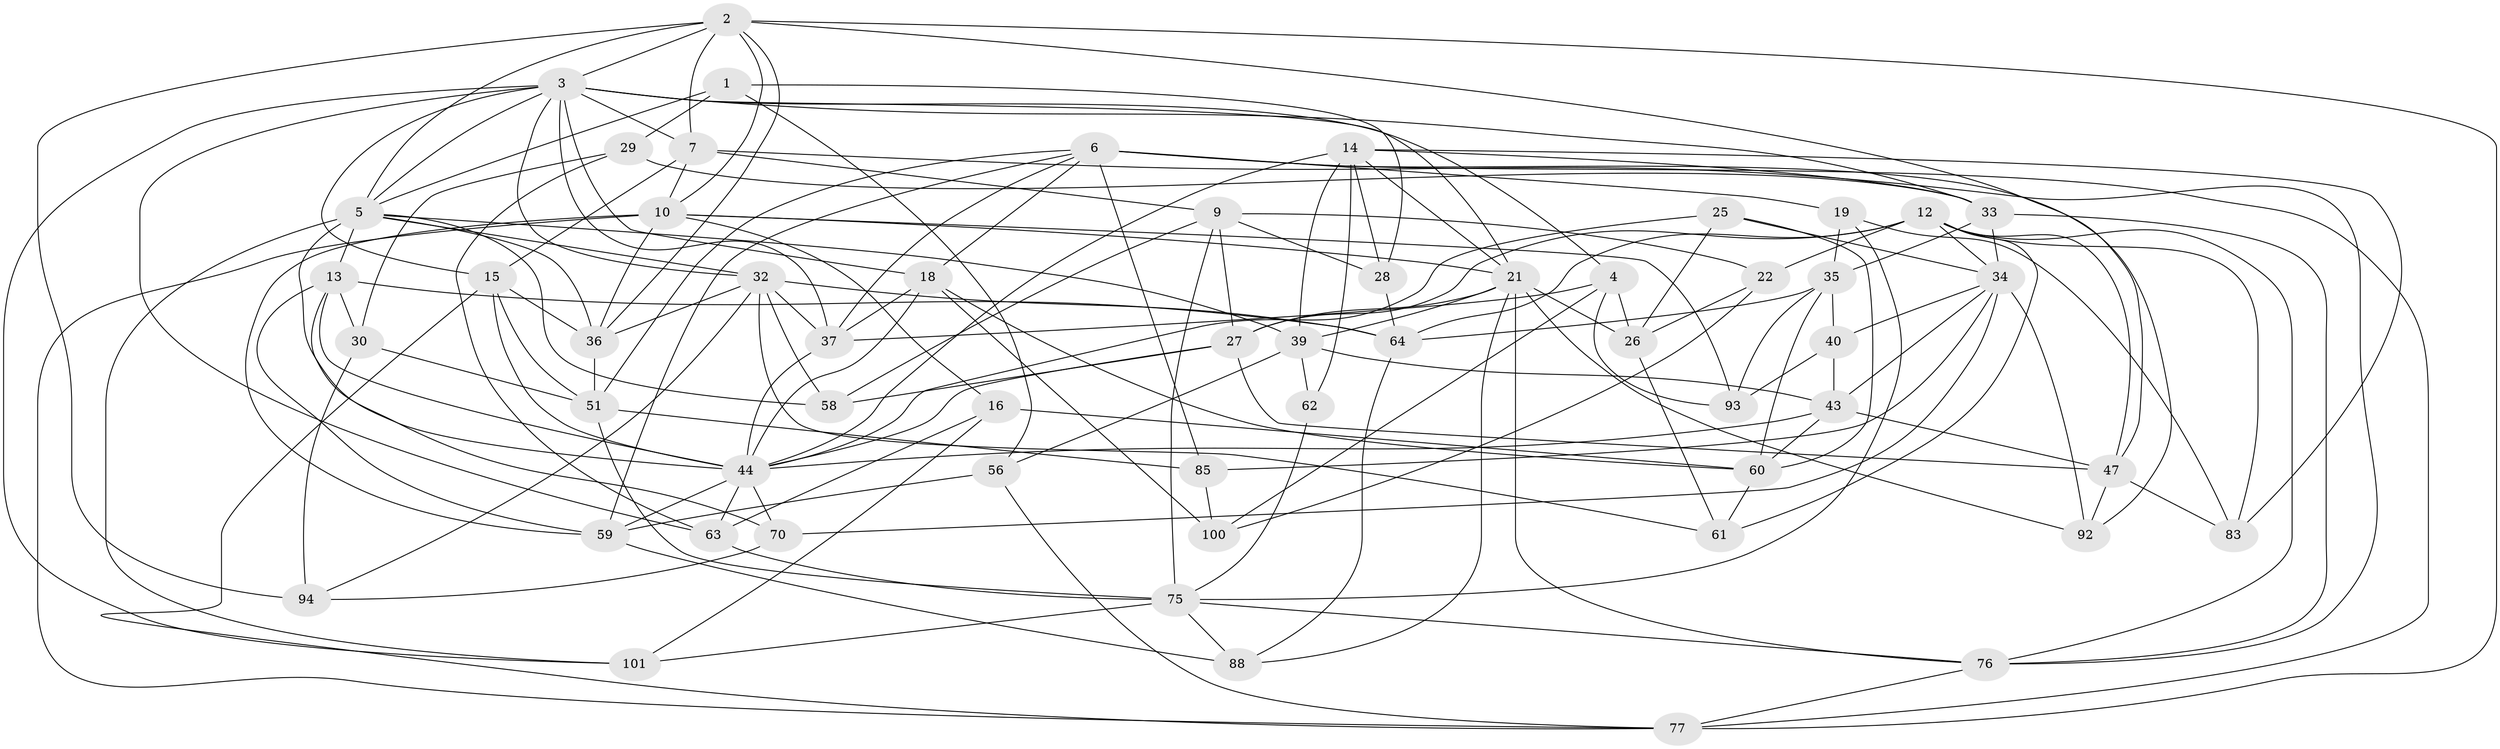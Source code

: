 // original degree distribution, {4: 1.0}
// Generated by graph-tools (version 1.1) at 2025/16/03/09/25 04:16:21]
// undirected, 56 vertices, 161 edges
graph export_dot {
graph [start="1"]
  node [color=gray90,style=filled];
  1;
  2 [super="+17"];
  3 [super="+11+72+57"];
  4 [super="+20"];
  5 [super="+23+8"];
  6 [super="+109+31"];
  7 [super="+53+99"];
  9 [super="+67"];
  10 [super="+41+95+38"];
  12 [super="+48+82"];
  13 [super="+46"];
  14 [super="+74"];
  15 [super="+102"];
  16;
  18 [super="+79"];
  19;
  21 [super="+71+65"];
  22;
  25;
  26 [super="+50"];
  27 [super="+96"];
  28;
  29;
  30;
  32 [super="+54"];
  33 [super="+78"];
  34 [super="+42"];
  35 [super="+104"];
  36 [super="+91"];
  37 [super="+87"];
  39 [super="+49"];
  40;
  43 [super="+89"];
  44 [super="+45+86"];
  47 [super="+52"];
  51 [super="+107"];
  56;
  58;
  59 [super="+112"];
  60 [super="+69"];
  61;
  62;
  63 [super="+80"];
  64 [super="+111"];
  70;
  75 [super="+90+103"];
  76 [super="+98"];
  77 [super="+108"];
  83;
  85;
  88;
  92;
  93;
  94;
  100;
  101;
  1 -- 28;
  1 -- 29;
  1 -- 56;
  1 -- 5;
  2 -- 94;
  2 -- 36;
  2 -- 77;
  2 -- 47;
  2 -- 3;
  2 -- 7;
  2 -- 10;
  2 -- 5;
  3 -- 15;
  3 -- 4 [weight=2];
  3 -- 21;
  3 -- 63 [weight=2];
  3 -- 101;
  3 -- 7;
  3 -- 18;
  3 -- 32;
  3 -- 33;
  3 -- 5;
  3 -- 37;
  4 -- 100;
  4 -- 93;
  4 -- 26;
  4 -- 37;
  5 -- 36;
  5 -- 101;
  5 -- 39;
  5 -- 13;
  5 -- 32;
  5 -- 58;
  5 -- 44;
  6 -- 18;
  6 -- 19;
  6 -- 92;
  6 -- 85;
  6 -- 59;
  6 -- 37;
  6 -- 51;
  6 -- 77;
  7 -- 76;
  7 -- 15;
  7 -- 10 [weight=3];
  7 -- 9;
  9 -- 28;
  9 -- 58;
  9 -- 75;
  9 -- 22;
  9 -- 27;
  10 -- 36;
  10 -- 59;
  10 -- 77;
  10 -- 16;
  10 -- 93;
  10 -- 21;
  12 -- 47;
  12 -- 83;
  12 -- 61;
  12 -- 22;
  12 -- 76;
  12 -- 34;
  12 -- 64;
  12 -- 27;
  13 -- 70;
  13 -- 64;
  13 -- 59;
  13 -- 44;
  13 -- 30;
  14 -- 33;
  14 -- 44;
  14 -- 83;
  14 -- 39;
  14 -- 28;
  14 -- 62 [weight=2];
  14 -- 21;
  15 -- 44;
  15 -- 36;
  15 -- 51;
  15 -- 77;
  16 -- 60;
  16 -- 63;
  16 -- 101;
  18 -- 100;
  18 -- 60;
  18 -- 44;
  18 -- 37;
  19 -- 35;
  19 -- 75;
  19 -- 83;
  21 -- 92;
  21 -- 27;
  21 -- 88;
  21 -- 39;
  21 -- 26 [weight=2];
  21 -- 76;
  22 -- 100;
  22 -- 26;
  25 -- 60;
  25 -- 44;
  25 -- 34;
  25 -- 26;
  26 -- 61;
  27 -- 58;
  27 -- 44;
  27 -- 47;
  28 -- 64;
  29 -- 30;
  29 -- 33;
  29 -- 63;
  30 -- 94;
  30 -- 51;
  32 -- 36;
  32 -- 64;
  32 -- 37;
  32 -- 58;
  32 -- 61;
  32 -- 94;
  33 -- 34;
  33 -- 76;
  33 -- 35;
  34 -- 92;
  34 -- 70;
  34 -- 85;
  34 -- 40;
  34 -- 43;
  35 -- 93;
  35 -- 60;
  35 -- 40;
  35 -- 64;
  36 -- 51;
  37 -- 44;
  39 -- 43;
  39 -- 56;
  39 -- 62;
  40 -- 93;
  40 -- 43;
  43 -- 44;
  43 -- 47;
  43 -- 60;
  44 -- 70;
  44 -- 59;
  44 -- 63;
  47 -- 83;
  47 -- 92;
  51 -- 85;
  51 -- 75;
  56 -- 77;
  56 -- 59;
  59 -- 88;
  60 -- 61;
  62 -- 75;
  63 -- 75;
  64 -- 88;
  70 -- 94;
  75 -- 88;
  75 -- 76;
  75 -- 101;
  76 -- 77;
  85 -- 100;
}
